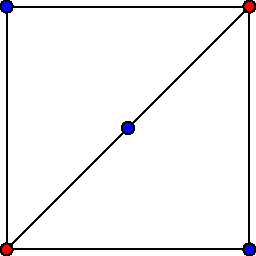 /******************************************************************************
 *                                 LICENSE                                    *
 ******************************************************************************
 *  This file is part of Mathematics-and-Physics.                             *
 *                                                                            *
 *  Mathematics-and-Physics is free software: you can redistribute it and/or  *
 *  modify it under the terms of the GNU General Public License as published  *
 *  by the Free Software Foundation, either version 3 of the License, or      *
 *  (at your option) any later version.                                       *
 *                                                                            *
 *  Mathematics-and-Physics is distributed in the hope that it will be useful *
 *  but WITHOUT ANY WARRANTY; without even the implied warranty of            *
 *  MERCHANTABILITY or FITNESS FOR A PARTICULAR PURPOSE.  See the             *
 *  GNU General Public License for more details.                              *
 *                                                                            *
 *  You should have received a copy of the GNU General Public License         *
 *  along with Mathematics-and-Physics.  If not, see                          *
 *  <https://www.gnu.org/licenses/>.                                          *
 ******************************************************************************/

/*  Size of the figure.                                                       */
size(128);

/*  Coordinates for the vertices of the graph.                                */
pair[] A = {(-1.0, 1.0), (0.0, 0.0), (1.0, -1.0)};
pair[] B = {(1.0, 1.0), (-1.0, -1.0)};

/*  Radius of the dots.                                                       */
real radius = 0.05;

/*  Draw the edges.                                                           */
draw(A[0] -- B[0]);
draw(A[0] -- B[1]);
draw(A[1] -- B[0]);
draw(A[1] -- B[1]);
draw(A[2] -- B[0]);
draw(A[2] -- B[1]);

/*  Dots for the vertices of the graph.                                       */
filldraw(circle(A[0], radius), blue, black);
filldraw(circle(A[1], radius), blue, black);
filldraw(circle(A[2], radius), blue, black);
filldraw(circle(B[0], radius), red, black);
filldraw(circle(B[1], radius), red, black);
